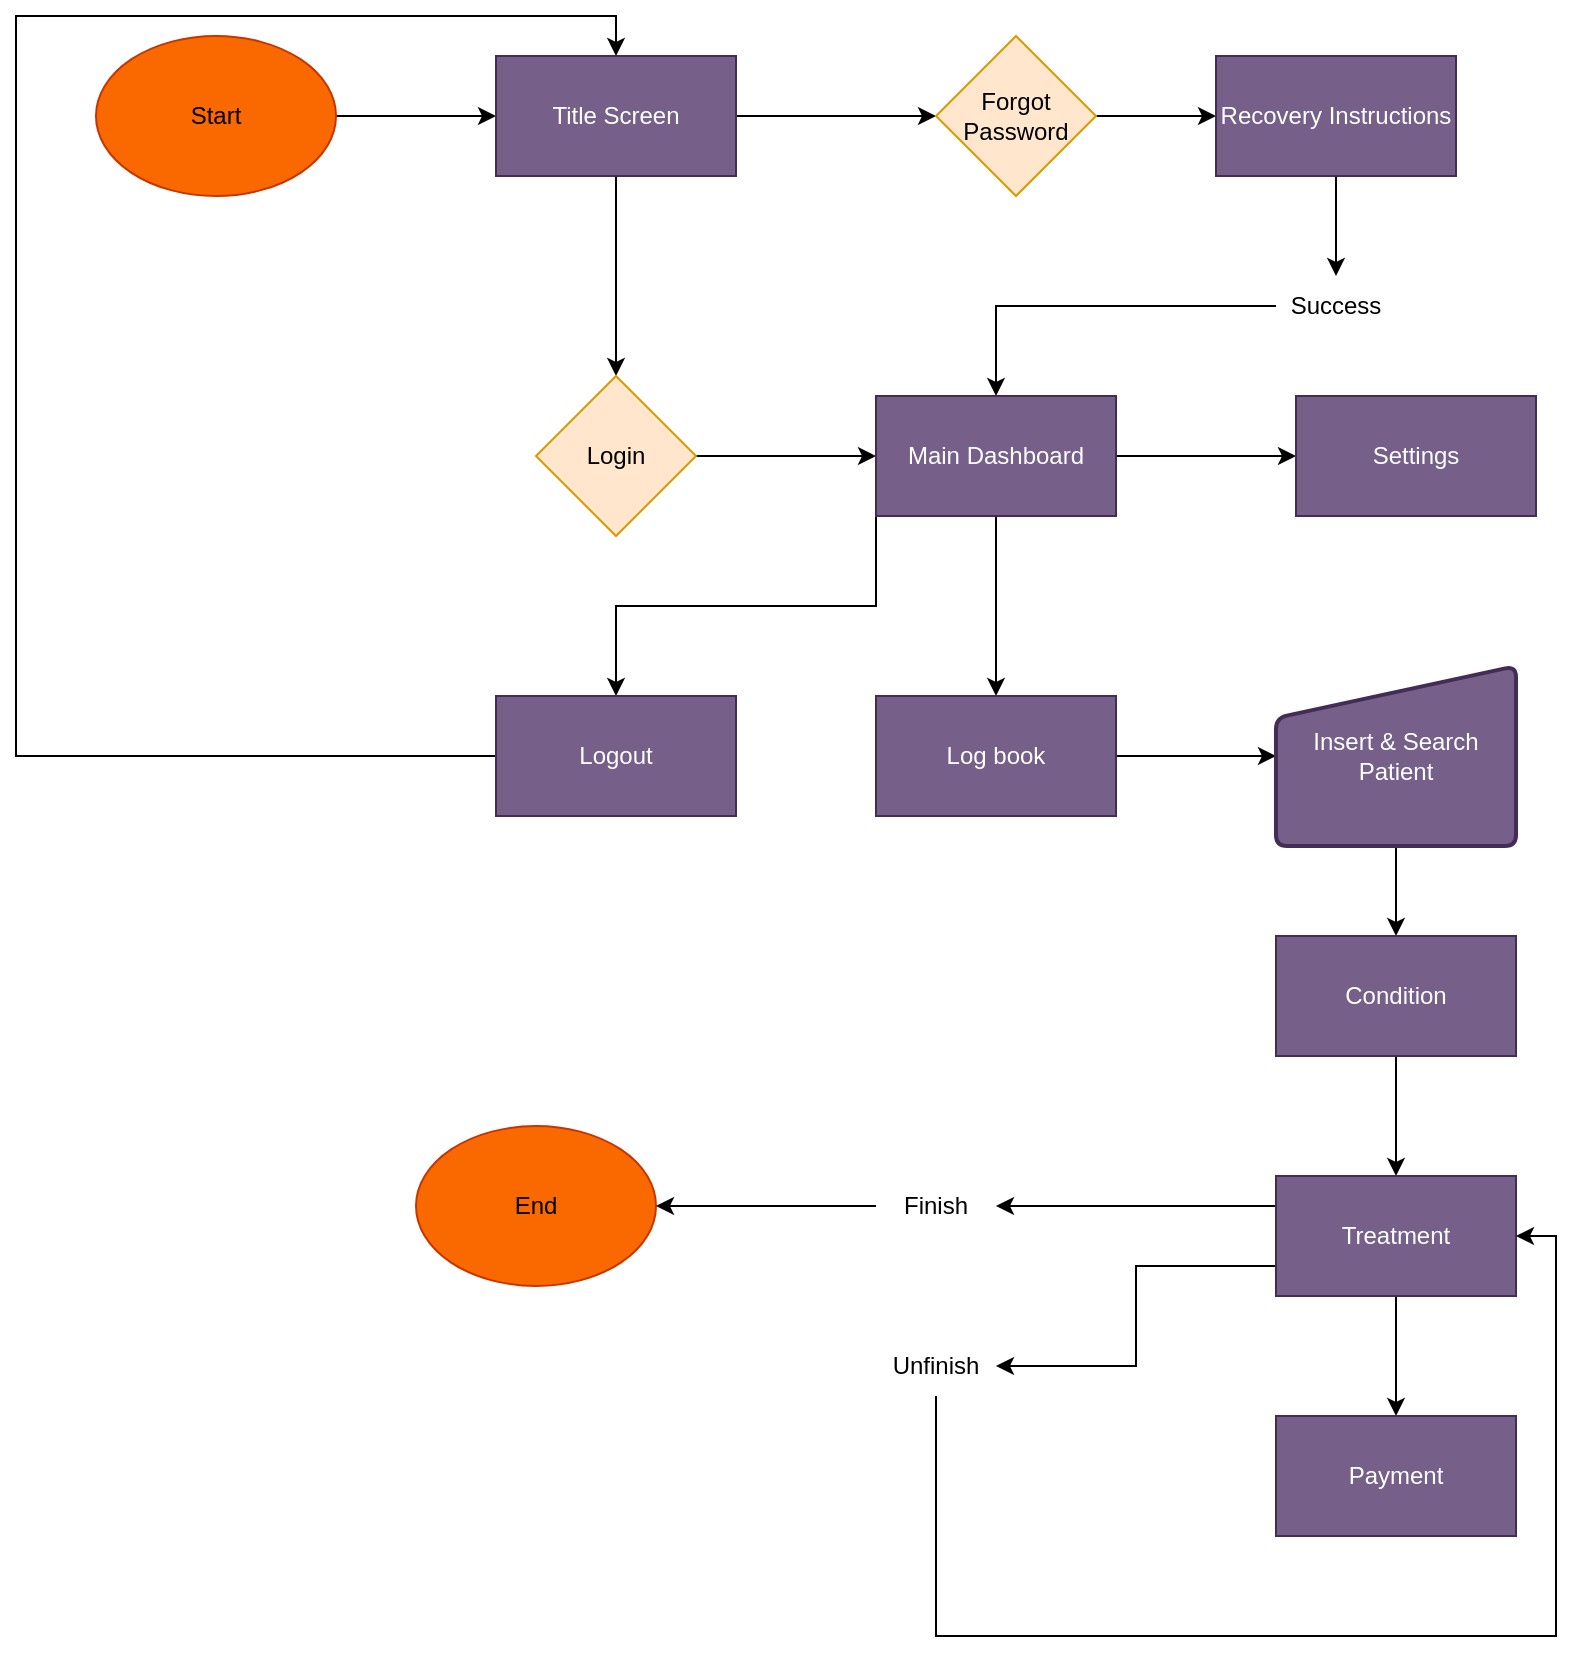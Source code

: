 <mxfile version="24.2.0" type="github">
  <diagram name="Page-1" id="f-FT1rUhoASd2f0an_6X">
    <mxGraphModel dx="794" dy="422" grid="1" gridSize="10" guides="1" tooltips="1" connect="1" arrows="1" fold="1" page="1" pageScale="1" pageWidth="850" pageHeight="1100" math="0" shadow="0">
      <root>
        <mxCell id="0" />
        <mxCell id="1" parent="0" />
        <mxCell id="K1mzVftVEfYpcNpW3lGC-4" value="" style="edgeStyle=orthogonalEdgeStyle;rounded=0;orthogonalLoop=1;jettySize=auto;html=1;" parent="1" source="AVB4TACVMZflynDXeGGa-1" target="K1mzVftVEfYpcNpW3lGC-3" edge="1">
          <mxGeometry relative="1" as="geometry" />
        </mxCell>
        <mxCell id="AVB4TACVMZflynDXeGGa-1" value="Start" style="ellipse;whiteSpace=wrap;html=1;fillColor=#fa6800;strokeColor=#C73500;fontColor=#000000;" parent="1" vertex="1">
          <mxGeometry x="90" y="80" width="120" height="80" as="geometry" />
        </mxCell>
        <mxCell id="K1mzVftVEfYpcNpW3lGC-6" value="" style="edgeStyle=orthogonalEdgeStyle;rounded=0;orthogonalLoop=1;jettySize=auto;html=1;" parent="1" source="K1mzVftVEfYpcNpW3lGC-3" target="K1mzVftVEfYpcNpW3lGC-5" edge="1">
          <mxGeometry relative="1" as="geometry" />
        </mxCell>
        <mxCell id="K1mzVftVEfYpcNpW3lGC-8" value="" style="edgeStyle=orthogonalEdgeStyle;rounded=0;orthogonalLoop=1;jettySize=auto;html=1;" parent="1" source="K1mzVftVEfYpcNpW3lGC-3" target="K1mzVftVEfYpcNpW3lGC-7" edge="1">
          <mxGeometry relative="1" as="geometry" />
        </mxCell>
        <mxCell id="K1mzVftVEfYpcNpW3lGC-3" value="Title Screen" style="whiteSpace=wrap;html=1;fillColor=#76608a;strokeColor=#432D57;fontColor=#ffffff;" parent="1" vertex="1">
          <mxGeometry x="290" y="90" width="120" height="60" as="geometry" />
        </mxCell>
        <mxCell id="K1mzVftVEfYpcNpW3lGC-14" value="" style="edgeStyle=orthogonalEdgeStyle;rounded=0;orthogonalLoop=1;jettySize=auto;html=1;" parent="1" source="K1mzVftVEfYpcNpW3lGC-5" target="K1mzVftVEfYpcNpW3lGC-13" edge="1">
          <mxGeometry relative="1" as="geometry" />
        </mxCell>
        <mxCell id="K1mzVftVEfYpcNpW3lGC-5" value="Login" style="rhombus;whiteSpace=wrap;html=1;fillColor=#ffe6cc;strokeColor=#d79b00;" parent="1" vertex="1">
          <mxGeometry x="310" y="250" width="80" height="80" as="geometry" />
        </mxCell>
        <mxCell id="K1mzVftVEfYpcNpW3lGC-12" value="" style="edgeStyle=orthogonalEdgeStyle;rounded=0;orthogonalLoop=1;jettySize=auto;html=1;" parent="1" source="K1mzVftVEfYpcNpW3lGC-7" target="K1mzVftVEfYpcNpW3lGC-11" edge="1">
          <mxGeometry relative="1" as="geometry" />
        </mxCell>
        <mxCell id="K1mzVftVEfYpcNpW3lGC-7" value="Forgot Password" style="rhombus;whiteSpace=wrap;html=1;fillColor=#ffe6cc;strokeColor=#d79b00;" parent="1" vertex="1">
          <mxGeometry x="510" y="80" width="80" height="80" as="geometry" />
        </mxCell>
        <mxCell id="K1mzVftVEfYpcNpW3lGC-16" style="edgeStyle=orthogonalEdgeStyle;rounded=0;orthogonalLoop=1;jettySize=auto;html=1;exitX=0.5;exitY=1;exitDx=0;exitDy=0;entryX=0.5;entryY=0;entryDx=0;entryDy=0;" parent="1" source="K1mzVftVEfYpcNpW3lGC-11" target="K1mzVftVEfYpcNpW3lGC-17" edge="1">
          <mxGeometry relative="1" as="geometry">
            <mxPoint x="710" y="220" as="targetPoint" />
          </mxGeometry>
        </mxCell>
        <mxCell id="K1mzVftVEfYpcNpW3lGC-11" value="Recovery Instructions" style="whiteSpace=wrap;html=1;fillColor=#76608a;strokeColor=#432D57;fontColor=#ffffff;" parent="1" vertex="1">
          <mxGeometry x="650" y="90" width="120" height="60" as="geometry" />
        </mxCell>
        <mxCell id="oKHr2jN-2uXYwJmryG8--2" value="" style="edgeStyle=orthogonalEdgeStyle;rounded=0;orthogonalLoop=1;jettySize=auto;html=1;" parent="1" source="K1mzVftVEfYpcNpW3lGC-13" target="oKHr2jN-2uXYwJmryG8--1" edge="1">
          <mxGeometry relative="1" as="geometry" />
        </mxCell>
        <mxCell id="oKHr2jN-2uXYwJmryG8--11" value="" style="edgeStyle=orthogonalEdgeStyle;rounded=0;orthogonalLoop=1;jettySize=auto;html=1;" parent="1" source="K1mzVftVEfYpcNpW3lGC-13" target="oKHr2jN-2uXYwJmryG8--10" edge="1">
          <mxGeometry relative="1" as="geometry" />
        </mxCell>
        <mxCell id="oKHr2jN-2uXYwJmryG8--21" style="edgeStyle=orthogonalEdgeStyle;rounded=0;orthogonalLoop=1;jettySize=auto;html=1;exitX=0;exitY=1;exitDx=0;exitDy=0;" parent="1" source="K1mzVftVEfYpcNpW3lGC-13" target="oKHr2jN-2uXYwJmryG8--20" edge="1">
          <mxGeometry relative="1" as="geometry" />
        </mxCell>
        <mxCell id="K1mzVftVEfYpcNpW3lGC-13" value="Main Dashboard" style="whiteSpace=wrap;html=1;fillColor=#76608a;strokeColor=#432D57;fontColor=#ffffff;" parent="1" vertex="1">
          <mxGeometry x="480" y="260" width="120" height="60" as="geometry" />
        </mxCell>
        <mxCell id="oKHr2jN-2uXYwJmryG8--9" style="edgeStyle=orthogonalEdgeStyle;rounded=0;orthogonalLoop=1;jettySize=auto;html=1;exitX=0;exitY=0.5;exitDx=0;exitDy=0;entryX=0.5;entryY=0;entryDx=0;entryDy=0;" parent="1" source="K1mzVftVEfYpcNpW3lGC-17" target="K1mzVftVEfYpcNpW3lGC-13" edge="1">
          <mxGeometry relative="1" as="geometry" />
        </mxCell>
        <mxCell id="K1mzVftVEfYpcNpW3lGC-17" value="Success" style="text;html=1;align=center;verticalAlign=middle;whiteSpace=wrap;rounded=0;" parent="1" vertex="1">
          <mxGeometry x="680" y="200" width="60" height="30" as="geometry" />
        </mxCell>
        <mxCell id="oKHr2jN-2uXYwJmryG8--4" value="" style="edgeStyle=orthogonalEdgeStyle;rounded=0;orthogonalLoop=1;jettySize=auto;html=1;" parent="1" source="oKHr2jN-2uXYwJmryG8--1" target="oKHr2jN-2uXYwJmryG8--3" edge="1">
          <mxGeometry relative="1" as="geometry" />
        </mxCell>
        <mxCell id="oKHr2jN-2uXYwJmryG8--1" value="Log book" style="whiteSpace=wrap;html=1;fillColor=#76608a;strokeColor=#432D57;fontColor=#ffffff;" parent="1" vertex="1">
          <mxGeometry x="480" y="410" width="120" height="60" as="geometry" />
        </mxCell>
        <mxCell id="oKHr2jN-2uXYwJmryG8--6" value="" style="edgeStyle=orthogonalEdgeStyle;rounded=0;orthogonalLoop=1;jettySize=auto;html=1;" parent="1" source="oKHr2jN-2uXYwJmryG8--3" target="oKHr2jN-2uXYwJmryG8--5" edge="1">
          <mxGeometry relative="1" as="geometry" />
        </mxCell>
        <mxCell id="oKHr2jN-2uXYwJmryG8--3" value="Insert &amp;amp; Search Patient" style="whiteSpace=wrap;html=1;fillColor=#76608a;strokeColor=#432D57;fontColor=#ffffff;rounded=1;glass=0;shadow=0;strokeWidth=2;shape=manualInput;size=26;arcSize=11;" parent="1" vertex="1">
          <mxGeometry x="680" y="395" width="120" height="90" as="geometry" />
        </mxCell>
        <mxCell id="oKHr2jN-2uXYwJmryG8--8" value="" style="edgeStyle=orthogonalEdgeStyle;rounded=0;orthogonalLoop=1;jettySize=auto;html=1;" parent="1" source="oKHr2jN-2uXYwJmryG8--5" target="oKHr2jN-2uXYwJmryG8--7" edge="1">
          <mxGeometry relative="1" as="geometry" />
        </mxCell>
        <mxCell id="oKHr2jN-2uXYwJmryG8--5" value="Condition" style="whiteSpace=wrap;html=1;fillColor=#76608a;strokeColor=#432D57;fontColor=#ffffff;" parent="1" vertex="1">
          <mxGeometry x="680" y="530" width="120" height="60" as="geometry" />
        </mxCell>
        <mxCell id="oKHr2jN-2uXYwJmryG8--16" value="" style="edgeStyle=orthogonalEdgeStyle;rounded=0;orthogonalLoop=1;jettySize=auto;html=1;" parent="1" source="oKHr2jN-2uXYwJmryG8--7" target="oKHr2jN-2uXYwJmryG8--15" edge="1">
          <mxGeometry relative="1" as="geometry" />
        </mxCell>
        <mxCell id="AhhZmJ7YH51ZSfNFe0I0-10" style="edgeStyle=orthogonalEdgeStyle;rounded=0;orthogonalLoop=1;jettySize=auto;html=1;exitX=0;exitY=0.25;exitDx=0;exitDy=0;entryX=1;entryY=0.5;entryDx=0;entryDy=0;fontFamily=Helvetica;fontSize=12;fontColor=#ffffff;" parent="1" source="oKHr2jN-2uXYwJmryG8--7" target="AhhZmJ7YH51ZSfNFe0I0-5" edge="1">
          <mxGeometry relative="1" as="geometry" />
        </mxCell>
        <mxCell id="AhhZmJ7YH51ZSfNFe0I0-14" style="edgeStyle=orthogonalEdgeStyle;rounded=0;orthogonalLoop=1;jettySize=auto;html=1;exitX=0;exitY=0.75;exitDx=0;exitDy=0;entryX=1;entryY=0.5;entryDx=0;entryDy=0;fontFamily=Helvetica;fontSize=12;fontColor=#ffffff;" parent="1" source="oKHr2jN-2uXYwJmryG8--7" target="AhhZmJ7YH51ZSfNFe0I0-13" edge="1">
          <mxGeometry relative="1" as="geometry" />
        </mxCell>
        <mxCell id="oKHr2jN-2uXYwJmryG8--7" value="Treatment" style="whiteSpace=wrap;html=1;fillColor=#76608a;strokeColor=#432D57;fontColor=#ffffff;" parent="1" vertex="1">
          <mxGeometry x="680" y="650" width="120" height="60" as="geometry" />
        </mxCell>
        <mxCell id="oKHr2jN-2uXYwJmryG8--10" value="Settings" style="whiteSpace=wrap;html=1;fillColor=#76608a;strokeColor=#432D57;fontColor=#ffffff;" parent="1" vertex="1">
          <mxGeometry x="690" y="260" width="120" height="60" as="geometry" />
        </mxCell>
        <mxCell id="oKHr2jN-2uXYwJmryG8--15" value="Payment" style="whiteSpace=wrap;html=1;fillColor=#76608a;strokeColor=#432D57;fontColor=#ffffff;" parent="1" vertex="1">
          <mxGeometry x="680" y="770" width="120" height="60" as="geometry" />
        </mxCell>
        <mxCell id="AhhZmJ7YH51ZSfNFe0I0-4" style="edgeStyle=orthogonalEdgeStyle;rounded=0;orthogonalLoop=1;jettySize=auto;html=1;exitX=0;exitY=0.5;exitDx=0;exitDy=0;entryX=0.5;entryY=0;entryDx=0;entryDy=0;" parent="1" source="oKHr2jN-2uXYwJmryG8--20" target="K1mzVftVEfYpcNpW3lGC-3" edge="1">
          <mxGeometry relative="1" as="geometry">
            <Array as="points">
              <mxPoint x="50" y="440" />
              <mxPoint x="50" y="70" />
              <mxPoint x="350" y="70" />
            </Array>
          </mxGeometry>
        </mxCell>
        <mxCell id="oKHr2jN-2uXYwJmryG8--20" value="Logout" style="whiteSpace=wrap;html=1;fillColor=#76608a;strokeColor=#432D57;fontColor=#ffffff;" parent="1" vertex="1">
          <mxGeometry x="290" y="410" width="120" height="60" as="geometry" />
        </mxCell>
        <mxCell id="AhhZmJ7YH51ZSfNFe0I0-8" style="edgeStyle=orthogonalEdgeStyle;rounded=0;orthogonalLoop=1;jettySize=auto;html=1;exitX=0;exitY=0.5;exitDx=0;exitDy=0;" parent="1" source="AhhZmJ7YH51ZSfNFe0I0-5" target="AhhZmJ7YH51ZSfNFe0I0-7" edge="1">
          <mxGeometry relative="1" as="geometry" />
        </mxCell>
        <mxCell id="AhhZmJ7YH51ZSfNFe0I0-5" value="Finish" style="text;html=1;align=center;verticalAlign=middle;whiteSpace=wrap;rounded=0;" parent="1" vertex="1">
          <mxGeometry x="480" y="650" width="60" height="30" as="geometry" />
        </mxCell>
        <mxCell id="AhhZmJ7YH51ZSfNFe0I0-7" value="End" style="ellipse;whiteSpace=wrap;html=1;fillColor=#fa6800;strokeColor=#C73500;fontColor=#000000;" parent="1" vertex="1">
          <mxGeometry x="250" y="625" width="120" height="80" as="geometry" />
        </mxCell>
        <mxCell id="AhhZmJ7YH51ZSfNFe0I0-16" style="edgeStyle=orthogonalEdgeStyle;rounded=0;orthogonalLoop=1;jettySize=auto;html=1;exitX=0.5;exitY=1;exitDx=0;exitDy=0;entryX=1;entryY=0.5;entryDx=0;entryDy=0;fontFamily=Helvetica;fontSize=12;fontColor=#ffffff;" parent="1" source="AhhZmJ7YH51ZSfNFe0I0-13" target="oKHr2jN-2uXYwJmryG8--7" edge="1">
          <mxGeometry relative="1" as="geometry">
            <Array as="points">
              <mxPoint x="510" y="880" />
              <mxPoint x="820" y="880" />
              <mxPoint x="820" y="680" />
            </Array>
          </mxGeometry>
        </mxCell>
        <mxCell id="AhhZmJ7YH51ZSfNFe0I0-13" value="Unfinish" style="text;html=1;align=center;verticalAlign=middle;whiteSpace=wrap;rounded=0;" parent="1" vertex="1">
          <mxGeometry x="480" y="730" width="60" height="30" as="geometry" />
        </mxCell>
      </root>
    </mxGraphModel>
  </diagram>
</mxfile>
